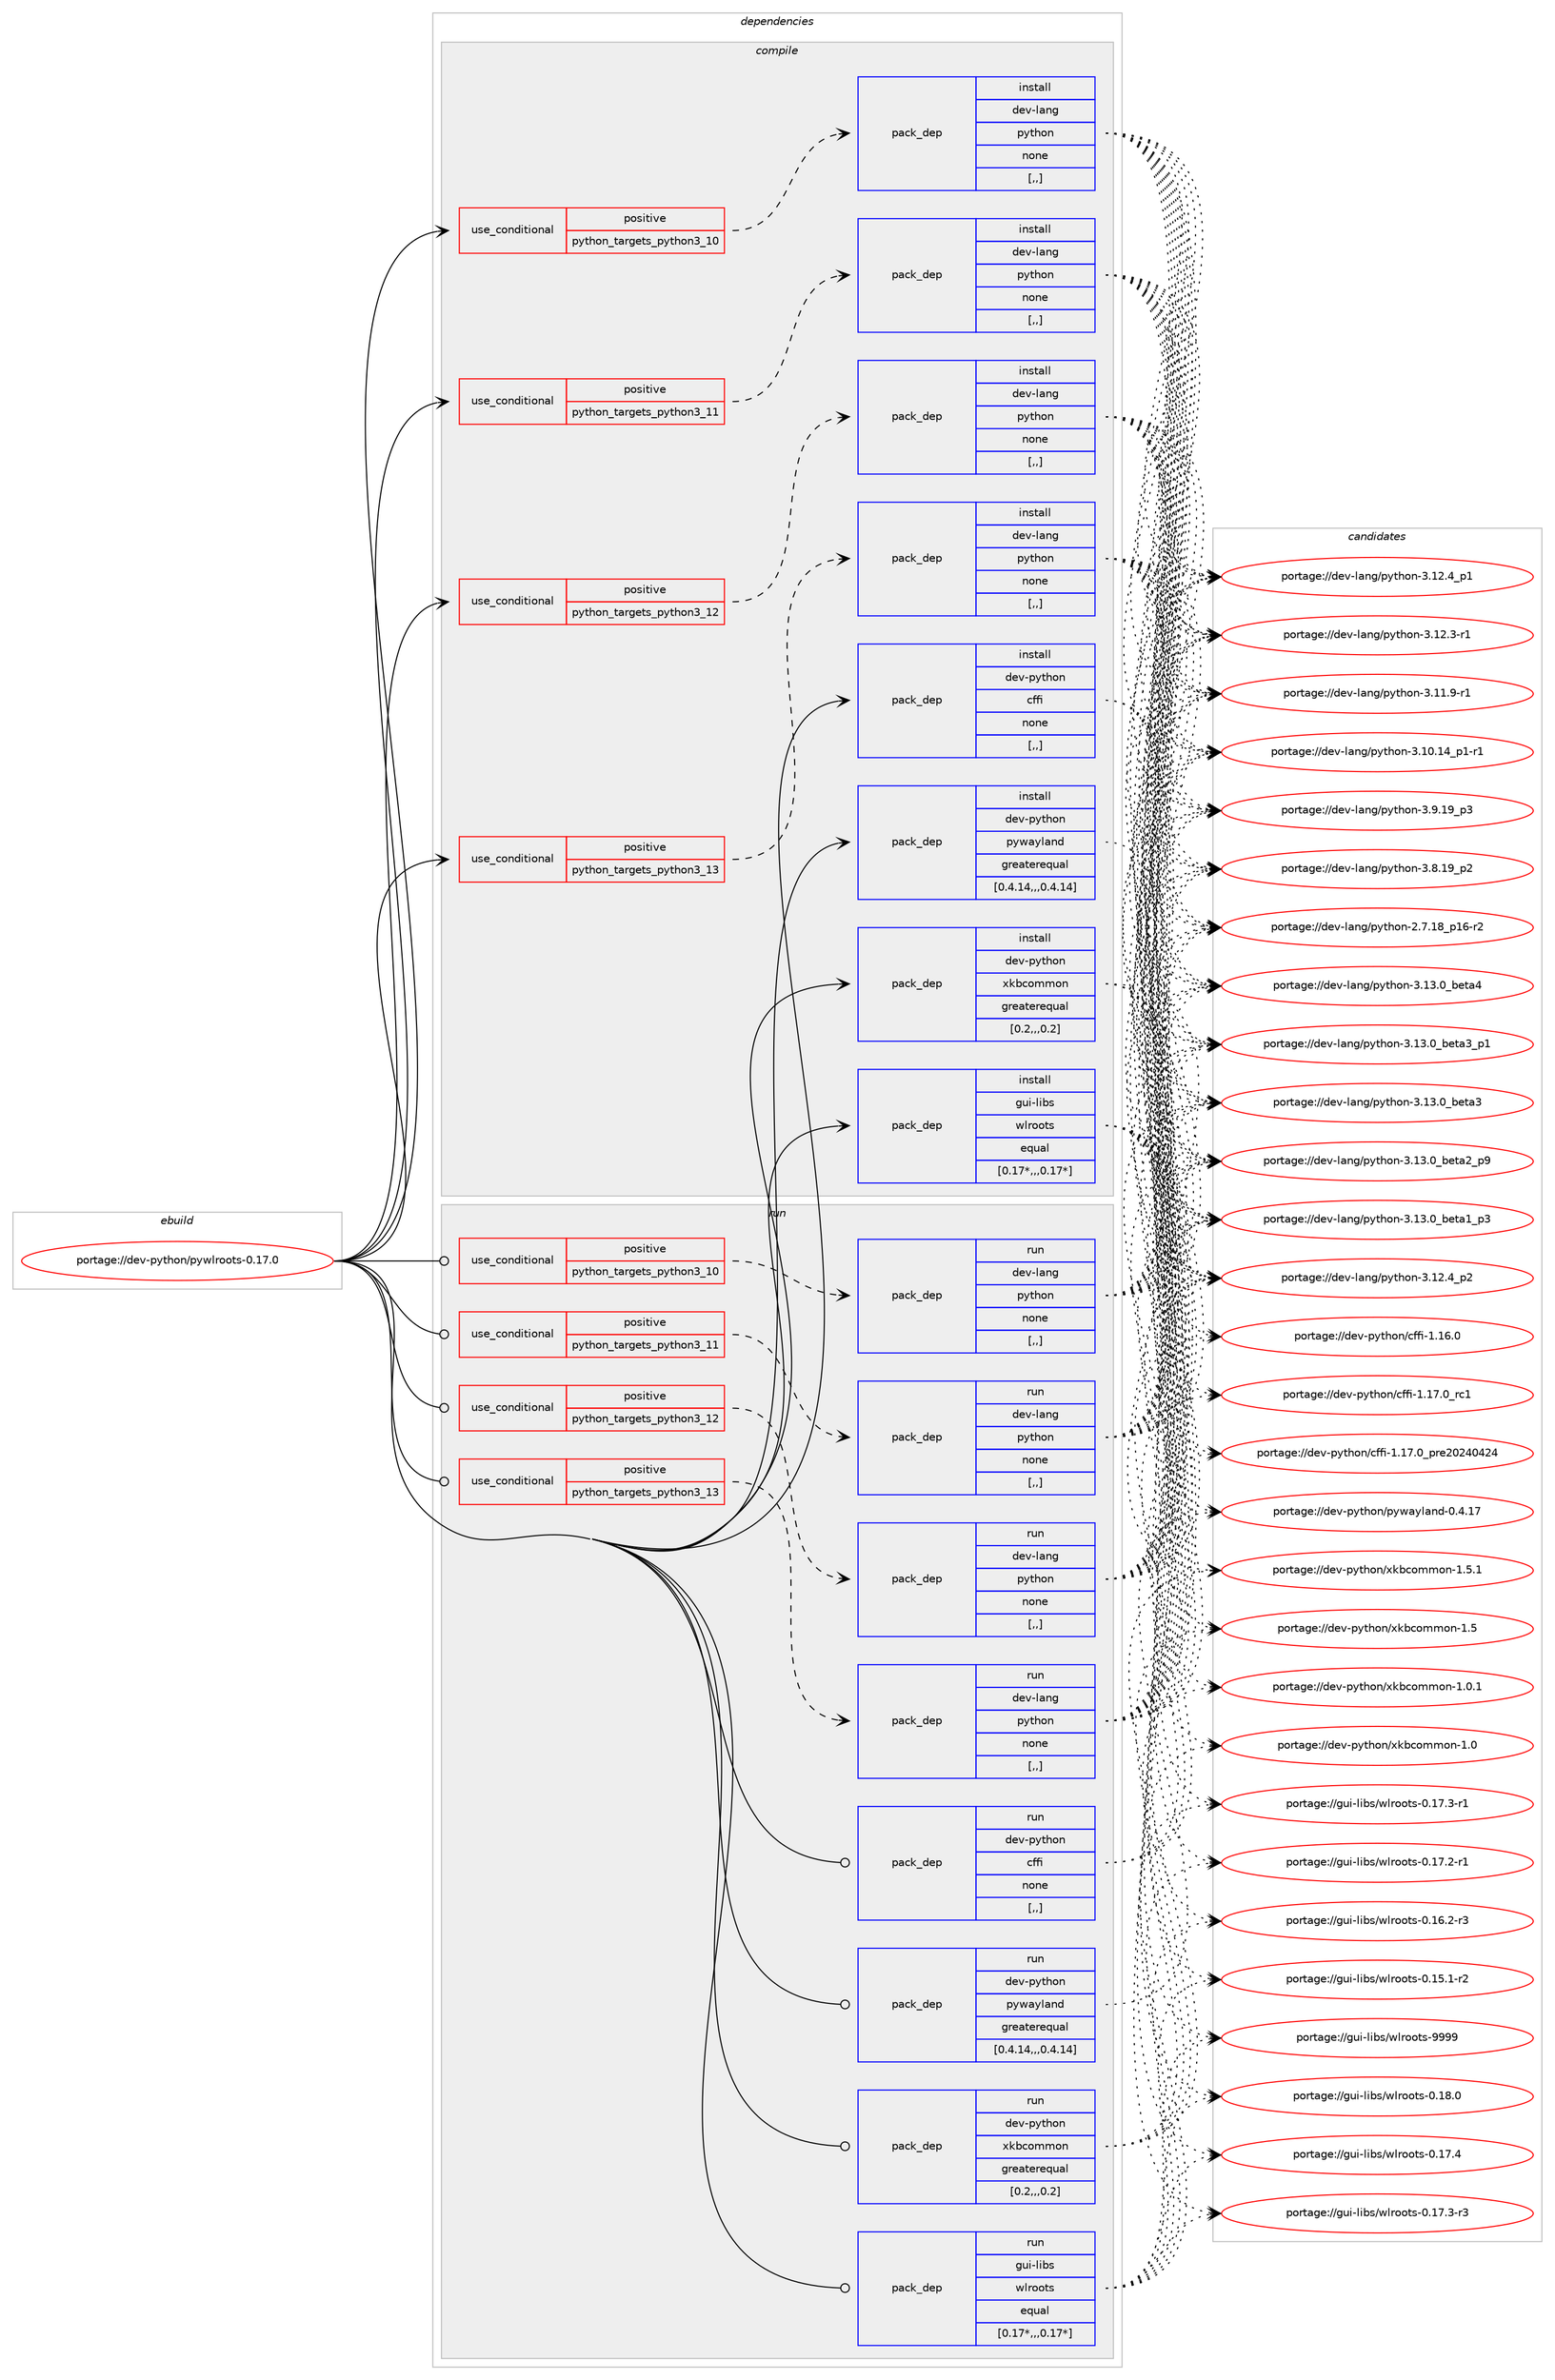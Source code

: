 digraph prolog {

# *************
# Graph options
# *************

newrank=true;
concentrate=true;
compound=true;
graph [rankdir=LR,fontname=Helvetica,fontsize=10,ranksep=1.5];#, ranksep=2.5, nodesep=0.2];
edge  [arrowhead=vee];
node  [fontname=Helvetica,fontsize=10];

# **********
# The ebuild
# **********

subgraph cluster_leftcol {
color=gray;
label=<<i>ebuild</i>>;
id [label="portage://dev-python/pywlroots-0.17.0", color=red, width=4, href="../dev-python/pywlroots-0.17.0.svg"];
}

# ****************
# The dependencies
# ****************

subgraph cluster_midcol {
color=gray;
label=<<i>dependencies</i>>;
subgraph cluster_compile {
fillcolor="#eeeeee";
style=filled;
label=<<i>compile</i>>;
subgraph cond38957 {
dependency161804 [label=<<TABLE BORDER="0" CELLBORDER="1" CELLSPACING="0" CELLPADDING="4"><TR><TD ROWSPAN="3" CELLPADDING="10">use_conditional</TD></TR><TR><TD>positive</TD></TR><TR><TD>python_targets_python3_10</TD></TR></TABLE>>, shape=none, color=red];
subgraph pack121571 {
dependency161805 [label=<<TABLE BORDER="0" CELLBORDER="1" CELLSPACING="0" CELLPADDING="4" WIDTH="220"><TR><TD ROWSPAN="6" CELLPADDING="30">pack_dep</TD></TR><TR><TD WIDTH="110">install</TD></TR><TR><TD>dev-lang</TD></TR><TR><TD>python</TD></TR><TR><TD>none</TD></TR><TR><TD>[,,]</TD></TR></TABLE>>, shape=none, color=blue];
}
dependency161804:e -> dependency161805:w [weight=20,style="dashed",arrowhead="vee"];
}
id:e -> dependency161804:w [weight=20,style="solid",arrowhead="vee"];
subgraph cond38958 {
dependency161806 [label=<<TABLE BORDER="0" CELLBORDER="1" CELLSPACING="0" CELLPADDING="4"><TR><TD ROWSPAN="3" CELLPADDING="10">use_conditional</TD></TR><TR><TD>positive</TD></TR><TR><TD>python_targets_python3_11</TD></TR></TABLE>>, shape=none, color=red];
subgraph pack121572 {
dependency161807 [label=<<TABLE BORDER="0" CELLBORDER="1" CELLSPACING="0" CELLPADDING="4" WIDTH="220"><TR><TD ROWSPAN="6" CELLPADDING="30">pack_dep</TD></TR><TR><TD WIDTH="110">install</TD></TR><TR><TD>dev-lang</TD></TR><TR><TD>python</TD></TR><TR><TD>none</TD></TR><TR><TD>[,,]</TD></TR></TABLE>>, shape=none, color=blue];
}
dependency161806:e -> dependency161807:w [weight=20,style="dashed",arrowhead="vee"];
}
id:e -> dependency161806:w [weight=20,style="solid",arrowhead="vee"];
subgraph cond38959 {
dependency161808 [label=<<TABLE BORDER="0" CELLBORDER="1" CELLSPACING="0" CELLPADDING="4"><TR><TD ROWSPAN="3" CELLPADDING="10">use_conditional</TD></TR><TR><TD>positive</TD></TR><TR><TD>python_targets_python3_12</TD></TR></TABLE>>, shape=none, color=red];
subgraph pack121573 {
dependency161809 [label=<<TABLE BORDER="0" CELLBORDER="1" CELLSPACING="0" CELLPADDING="4" WIDTH="220"><TR><TD ROWSPAN="6" CELLPADDING="30">pack_dep</TD></TR><TR><TD WIDTH="110">install</TD></TR><TR><TD>dev-lang</TD></TR><TR><TD>python</TD></TR><TR><TD>none</TD></TR><TR><TD>[,,]</TD></TR></TABLE>>, shape=none, color=blue];
}
dependency161808:e -> dependency161809:w [weight=20,style="dashed",arrowhead="vee"];
}
id:e -> dependency161808:w [weight=20,style="solid",arrowhead="vee"];
subgraph cond38960 {
dependency161810 [label=<<TABLE BORDER="0" CELLBORDER="1" CELLSPACING="0" CELLPADDING="4"><TR><TD ROWSPAN="3" CELLPADDING="10">use_conditional</TD></TR><TR><TD>positive</TD></TR><TR><TD>python_targets_python3_13</TD></TR></TABLE>>, shape=none, color=red];
subgraph pack121574 {
dependency161811 [label=<<TABLE BORDER="0" CELLBORDER="1" CELLSPACING="0" CELLPADDING="4" WIDTH="220"><TR><TD ROWSPAN="6" CELLPADDING="30">pack_dep</TD></TR><TR><TD WIDTH="110">install</TD></TR><TR><TD>dev-lang</TD></TR><TR><TD>python</TD></TR><TR><TD>none</TD></TR><TR><TD>[,,]</TD></TR></TABLE>>, shape=none, color=blue];
}
dependency161810:e -> dependency161811:w [weight=20,style="dashed",arrowhead="vee"];
}
id:e -> dependency161810:w [weight=20,style="solid",arrowhead="vee"];
subgraph pack121575 {
dependency161812 [label=<<TABLE BORDER="0" CELLBORDER="1" CELLSPACING="0" CELLPADDING="4" WIDTH="220"><TR><TD ROWSPAN="6" CELLPADDING="30">pack_dep</TD></TR><TR><TD WIDTH="110">install</TD></TR><TR><TD>dev-python</TD></TR><TR><TD>cffi</TD></TR><TR><TD>none</TD></TR><TR><TD>[,,]</TD></TR></TABLE>>, shape=none, color=blue];
}
id:e -> dependency161812:w [weight=20,style="solid",arrowhead="vee"];
subgraph pack121576 {
dependency161813 [label=<<TABLE BORDER="0" CELLBORDER="1" CELLSPACING="0" CELLPADDING="4" WIDTH="220"><TR><TD ROWSPAN="6" CELLPADDING="30">pack_dep</TD></TR><TR><TD WIDTH="110">install</TD></TR><TR><TD>dev-python</TD></TR><TR><TD>pywayland</TD></TR><TR><TD>greaterequal</TD></TR><TR><TD>[0.4.14,,,0.4.14]</TD></TR></TABLE>>, shape=none, color=blue];
}
id:e -> dependency161813:w [weight=20,style="solid",arrowhead="vee"];
subgraph pack121577 {
dependency161814 [label=<<TABLE BORDER="0" CELLBORDER="1" CELLSPACING="0" CELLPADDING="4" WIDTH="220"><TR><TD ROWSPAN="6" CELLPADDING="30">pack_dep</TD></TR><TR><TD WIDTH="110">install</TD></TR><TR><TD>dev-python</TD></TR><TR><TD>xkbcommon</TD></TR><TR><TD>greaterequal</TD></TR><TR><TD>[0.2,,,0.2]</TD></TR></TABLE>>, shape=none, color=blue];
}
id:e -> dependency161814:w [weight=20,style="solid",arrowhead="vee"];
subgraph pack121578 {
dependency161815 [label=<<TABLE BORDER="0" CELLBORDER="1" CELLSPACING="0" CELLPADDING="4" WIDTH="220"><TR><TD ROWSPAN="6" CELLPADDING="30">pack_dep</TD></TR><TR><TD WIDTH="110">install</TD></TR><TR><TD>gui-libs</TD></TR><TR><TD>wlroots</TD></TR><TR><TD>equal</TD></TR><TR><TD>[0.17*,,,0.17*]</TD></TR></TABLE>>, shape=none, color=blue];
}
id:e -> dependency161815:w [weight=20,style="solid",arrowhead="vee"];
}
subgraph cluster_compileandrun {
fillcolor="#eeeeee";
style=filled;
label=<<i>compile and run</i>>;
}
subgraph cluster_run {
fillcolor="#eeeeee";
style=filled;
label=<<i>run</i>>;
subgraph cond38961 {
dependency161816 [label=<<TABLE BORDER="0" CELLBORDER="1" CELLSPACING="0" CELLPADDING="4"><TR><TD ROWSPAN="3" CELLPADDING="10">use_conditional</TD></TR><TR><TD>positive</TD></TR><TR><TD>python_targets_python3_10</TD></TR></TABLE>>, shape=none, color=red];
subgraph pack121579 {
dependency161817 [label=<<TABLE BORDER="0" CELLBORDER="1" CELLSPACING="0" CELLPADDING="4" WIDTH="220"><TR><TD ROWSPAN="6" CELLPADDING="30">pack_dep</TD></TR><TR><TD WIDTH="110">run</TD></TR><TR><TD>dev-lang</TD></TR><TR><TD>python</TD></TR><TR><TD>none</TD></TR><TR><TD>[,,]</TD></TR></TABLE>>, shape=none, color=blue];
}
dependency161816:e -> dependency161817:w [weight=20,style="dashed",arrowhead="vee"];
}
id:e -> dependency161816:w [weight=20,style="solid",arrowhead="odot"];
subgraph cond38962 {
dependency161818 [label=<<TABLE BORDER="0" CELLBORDER="1" CELLSPACING="0" CELLPADDING="4"><TR><TD ROWSPAN="3" CELLPADDING="10">use_conditional</TD></TR><TR><TD>positive</TD></TR><TR><TD>python_targets_python3_11</TD></TR></TABLE>>, shape=none, color=red];
subgraph pack121580 {
dependency161819 [label=<<TABLE BORDER="0" CELLBORDER="1" CELLSPACING="0" CELLPADDING="4" WIDTH="220"><TR><TD ROWSPAN="6" CELLPADDING="30">pack_dep</TD></TR><TR><TD WIDTH="110">run</TD></TR><TR><TD>dev-lang</TD></TR><TR><TD>python</TD></TR><TR><TD>none</TD></TR><TR><TD>[,,]</TD></TR></TABLE>>, shape=none, color=blue];
}
dependency161818:e -> dependency161819:w [weight=20,style="dashed",arrowhead="vee"];
}
id:e -> dependency161818:w [weight=20,style="solid",arrowhead="odot"];
subgraph cond38963 {
dependency161820 [label=<<TABLE BORDER="0" CELLBORDER="1" CELLSPACING="0" CELLPADDING="4"><TR><TD ROWSPAN="3" CELLPADDING="10">use_conditional</TD></TR><TR><TD>positive</TD></TR><TR><TD>python_targets_python3_12</TD></TR></TABLE>>, shape=none, color=red];
subgraph pack121581 {
dependency161821 [label=<<TABLE BORDER="0" CELLBORDER="1" CELLSPACING="0" CELLPADDING="4" WIDTH="220"><TR><TD ROWSPAN="6" CELLPADDING="30">pack_dep</TD></TR><TR><TD WIDTH="110">run</TD></TR><TR><TD>dev-lang</TD></TR><TR><TD>python</TD></TR><TR><TD>none</TD></TR><TR><TD>[,,]</TD></TR></TABLE>>, shape=none, color=blue];
}
dependency161820:e -> dependency161821:w [weight=20,style="dashed",arrowhead="vee"];
}
id:e -> dependency161820:w [weight=20,style="solid",arrowhead="odot"];
subgraph cond38964 {
dependency161822 [label=<<TABLE BORDER="0" CELLBORDER="1" CELLSPACING="0" CELLPADDING="4"><TR><TD ROWSPAN="3" CELLPADDING="10">use_conditional</TD></TR><TR><TD>positive</TD></TR><TR><TD>python_targets_python3_13</TD></TR></TABLE>>, shape=none, color=red];
subgraph pack121582 {
dependency161823 [label=<<TABLE BORDER="0" CELLBORDER="1" CELLSPACING="0" CELLPADDING="4" WIDTH="220"><TR><TD ROWSPAN="6" CELLPADDING="30">pack_dep</TD></TR><TR><TD WIDTH="110">run</TD></TR><TR><TD>dev-lang</TD></TR><TR><TD>python</TD></TR><TR><TD>none</TD></TR><TR><TD>[,,]</TD></TR></TABLE>>, shape=none, color=blue];
}
dependency161822:e -> dependency161823:w [weight=20,style="dashed",arrowhead="vee"];
}
id:e -> dependency161822:w [weight=20,style="solid",arrowhead="odot"];
subgraph pack121583 {
dependency161824 [label=<<TABLE BORDER="0" CELLBORDER="1" CELLSPACING="0" CELLPADDING="4" WIDTH="220"><TR><TD ROWSPAN="6" CELLPADDING="30">pack_dep</TD></TR><TR><TD WIDTH="110">run</TD></TR><TR><TD>dev-python</TD></TR><TR><TD>cffi</TD></TR><TR><TD>none</TD></TR><TR><TD>[,,]</TD></TR></TABLE>>, shape=none, color=blue];
}
id:e -> dependency161824:w [weight=20,style="solid",arrowhead="odot"];
subgraph pack121584 {
dependency161825 [label=<<TABLE BORDER="0" CELLBORDER="1" CELLSPACING="0" CELLPADDING="4" WIDTH="220"><TR><TD ROWSPAN="6" CELLPADDING="30">pack_dep</TD></TR><TR><TD WIDTH="110">run</TD></TR><TR><TD>dev-python</TD></TR><TR><TD>pywayland</TD></TR><TR><TD>greaterequal</TD></TR><TR><TD>[0.4.14,,,0.4.14]</TD></TR></TABLE>>, shape=none, color=blue];
}
id:e -> dependency161825:w [weight=20,style="solid",arrowhead="odot"];
subgraph pack121585 {
dependency161826 [label=<<TABLE BORDER="0" CELLBORDER="1" CELLSPACING="0" CELLPADDING="4" WIDTH="220"><TR><TD ROWSPAN="6" CELLPADDING="30">pack_dep</TD></TR><TR><TD WIDTH="110">run</TD></TR><TR><TD>dev-python</TD></TR><TR><TD>xkbcommon</TD></TR><TR><TD>greaterequal</TD></TR><TR><TD>[0.2,,,0.2]</TD></TR></TABLE>>, shape=none, color=blue];
}
id:e -> dependency161826:w [weight=20,style="solid",arrowhead="odot"];
subgraph pack121586 {
dependency161827 [label=<<TABLE BORDER="0" CELLBORDER="1" CELLSPACING="0" CELLPADDING="4" WIDTH="220"><TR><TD ROWSPAN="6" CELLPADDING="30">pack_dep</TD></TR><TR><TD WIDTH="110">run</TD></TR><TR><TD>gui-libs</TD></TR><TR><TD>wlroots</TD></TR><TR><TD>equal</TD></TR><TR><TD>[0.17*,,,0.17*]</TD></TR></TABLE>>, shape=none, color=blue];
}
id:e -> dependency161827:w [weight=20,style="solid",arrowhead="odot"];
}
}

# **************
# The candidates
# **************

subgraph cluster_choices {
rank=same;
color=gray;
label=<<i>candidates</i>>;

subgraph choice121571 {
color=black;
nodesep=1;
choice1001011184510897110103471121211161041111104551464951464895981011169752 [label="portage://dev-lang/python-3.13.0_beta4", color=red, width=4,href="../dev-lang/python-3.13.0_beta4.svg"];
choice10010111845108971101034711212111610411111045514649514648959810111697519511249 [label="portage://dev-lang/python-3.13.0_beta3_p1", color=red, width=4,href="../dev-lang/python-3.13.0_beta3_p1.svg"];
choice1001011184510897110103471121211161041111104551464951464895981011169751 [label="portage://dev-lang/python-3.13.0_beta3", color=red, width=4,href="../dev-lang/python-3.13.0_beta3.svg"];
choice10010111845108971101034711212111610411111045514649514648959810111697509511257 [label="portage://dev-lang/python-3.13.0_beta2_p9", color=red, width=4,href="../dev-lang/python-3.13.0_beta2_p9.svg"];
choice10010111845108971101034711212111610411111045514649514648959810111697499511251 [label="portage://dev-lang/python-3.13.0_beta1_p3", color=red, width=4,href="../dev-lang/python-3.13.0_beta1_p3.svg"];
choice100101118451089711010347112121116104111110455146495046529511250 [label="portage://dev-lang/python-3.12.4_p2", color=red, width=4,href="../dev-lang/python-3.12.4_p2.svg"];
choice100101118451089711010347112121116104111110455146495046529511249 [label="portage://dev-lang/python-3.12.4_p1", color=red, width=4,href="../dev-lang/python-3.12.4_p1.svg"];
choice100101118451089711010347112121116104111110455146495046514511449 [label="portage://dev-lang/python-3.12.3-r1", color=red, width=4,href="../dev-lang/python-3.12.3-r1.svg"];
choice100101118451089711010347112121116104111110455146494946574511449 [label="portage://dev-lang/python-3.11.9-r1", color=red, width=4,href="../dev-lang/python-3.11.9-r1.svg"];
choice100101118451089711010347112121116104111110455146494846495295112494511449 [label="portage://dev-lang/python-3.10.14_p1-r1", color=red, width=4,href="../dev-lang/python-3.10.14_p1-r1.svg"];
choice100101118451089711010347112121116104111110455146574649579511251 [label="portage://dev-lang/python-3.9.19_p3", color=red, width=4,href="../dev-lang/python-3.9.19_p3.svg"];
choice100101118451089711010347112121116104111110455146564649579511250 [label="portage://dev-lang/python-3.8.19_p2", color=red, width=4,href="../dev-lang/python-3.8.19_p2.svg"];
choice100101118451089711010347112121116104111110455046554649569511249544511450 [label="portage://dev-lang/python-2.7.18_p16-r2", color=red, width=4,href="../dev-lang/python-2.7.18_p16-r2.svg"];
dependency161805:e -> choice1001011184510897110103471121211161041111104551464951464895981011169752:w [style=dotted,weight="100"];
dependency161805:e -> choice10010111845108971101034711212111610411111045514649514648959810111697519511249:w [style=dotted,weight="100"];
dependency161805:e -> choice1001011184510897110103471121211161041111104551464951464895981011169751:w [style=dotted,weight="100"];
dependency161805:e -> choice10010111845108971101034711212111610411111045514649514648959810111697509511257:w [style=dotted,weight="100"];
dependency161805:e -> choice10010111845108971101034711212111610411111045514649514648959810111697499511251:w [style=dotted,weight="100"];
dependency161805:e -> choice100101118451089711010347112121116104111110455146495046529511250:w [style=dotted,weight="100"];
dependency161805:e -> choice100101118451089711010347112121116104111110455146495046529511249:w [style=dotted,weight="100"];
dependency161805:e -> choice100101118451089711010347112121116104111110455146495046514511449:w [style=dotted,weight="100"];
dependency161805:e -> choice100101118451089711010347112121116104111110455146494946574511449:w [style=dotted,weight="100"];
dependency161805:e -> choice100101118451089711010347112121116104111110455146494846495295112494511449:w [style=dotted,weight="100"];
dependency161805:e -> choice100101118451089711010347112121116104111110455146574649579511251:w [style=dotted,weight="100"];
dependency161805:e -> choice100101118451089711010347112121116104111110455146564649579511250:w [style=dotted,weight="100"];
dependency161805:e -> choice100101118451089711010347112121116104111110455046554649569511249544511450:w [style=dotted,weight="100"];
}
subgraph choice121572 {
color=black;
nodesep=1;
choice1001011184510897110103471121211161041111104551464951464895981011169752 [label="portage://dev-lang/python-3.13.0_beta4", color=red, width=4,href="../dev-lang/python-3.13.0_beta4.svg"];
choice10010111845108971101034711212111610411111045514649514648959810111697519511249 [label="portage://dev-lang/python-3.13.0_beta3_p1", color=red, width=4,href="../dev-lang/python-3.13.0_beta3_p1.svg"];
choice1001011184510897110103471121211161041111104551464951464895981011169751 [label="portage://dev-lang/python-3.13.0_beta3", color=red, width=4,href="../dev-lang/python-3.13.0_beta3.svg"];
choice10010111845108971101034711212111610411111045514649514648959810111697509511257 [label="portage://dev-lang/python-3.13.0_beta2_p9", color=red, width=4,href="../dev-lang/python-3.13.0_beta2_p9.svg"];
choice10010111845108971101034711212111610411111045514649514648959810111697499511251 [label="portage://dev-lang/python-3.13.0_beta1_p3", color=red, width=4,href="../dev-lang/python-3.13.0_beta1_p3.svg"];
choice100101118451089711010347112121116104111110455146495046529511250 [label="portage://dev-lang/python-3.12.4_p2", color=red, width=4,href="../dev-lang/python-3.12.4_p2.svg"];
choice100101118451089711010347112121116104111110455146495046529511249 [label="portage://dev-lang/python-3.12.4_p1", color=red, width=4,href="../dev-lang/python-3.12.4_p1.svg"];
choice100101118451089711010347112121116104111110455146495046514511449 [label="portage://dev-lang/python-3.12.3-r1", color=red, width=4,href="../dev-lang/python-3.12.3-r1.svg"];
choice100101118451089711010347112121116104111110455146494946574511449 [label="portage://dev-lang/python-3.11.9-r1", color=red, width=4,href="../dev-lang/python-3.11.9-r1.svg"];
choice100101118451089711010347112121116104111110455146494846495295112494511449 [label="portage://dev-lang/python-3.10.14_p1-r1", color=red, width=4,href="../dev-lang/python-3.10.14_p1-r1.svg"];
choice100101118451089711010347112121116104111110455146574649579511251 [label="portage://dev-lang/python-3.9.19_p3", color=red, width=4,href="../dev-lang/python-3.9.19_p3.svg"];
choice100101118451089711010347112121116104111110455146564649579511250 [label="portage://dev-lang/python-3.8.19_p2", color=red, width=4,href="../dev-lang/python-3.8.19_p2.svg"];
choice100101118451089711010347112121116104111110455046554649569511249544511450 [label="portage://dev-lang/python-2.7.18_p16-r2", color=red, width=4,href="../dev-lang/python-2.7.18_p16-r2.svg"];
dependency161807:e -> choice1001011184510897110103471121211161041111104551464951464895981011169752:w [style=dotted,weight="100"];
dependency161807:e -> choice10010111845108971101034711212111610411111045514649514648959810111697519511249:w [style=dotted,weight="100"];
dependency161807:e -> choice1001011184510897110103471121211161041111104551464951464895981011169751:w [style=dotted,weight="100"];
dependency161807:e -> choice10010111845108971101034711212111610411111045514649514648959810111697509511257:w [style=dotted,weight="100"];
dependency161807:e -> choice10010111845108971101034711212111610411111045514649514648959810111697499511251:w [style=dotted,weight="100"];
dependency161807:e -> choice100101118451089711010347112121116104111110455146495046529511250:w [style=dotted,weight="100"];
dependency161807:e -> choice100101118451089711010347112121116104111110455146495046529511249:w [style=dotted,weight="100"];
dependency161807:e -> choice100101118451089711010347112121116104111110455146495046514511449:w [style=dotted,weight="100"];
dependency161807:e -> choice100101118451089711010347112121116104111110455146494946574511449:w [style=dotted,weight="100"];
dependency161807:e -> choice100101118451089711010347112121116104111110455146494846495295112494511449:w [style=dotted,weight="100"];
dependency161807:e -> choice100101118451089711010347112121116104111110455146574649579511251:w [style=dotted,weight="100"];
dependency161807:e -> choice100101118451089711010347112121116104111110455146564649579511250:w [style=dotted,weight="100"];
dependency161807:e -> choice100101118451089711010347112121116104111110455046554649569511249544511450:w [style=dotted,weight="100"];
}
subgraph choice121573 {
color=black;
nodesep=1;
choice1001011184510897110103471121211161041111104551464951464895981011169752 [label="portage://dev-lang/python-3.13.0_beta4", color=red, width=4,href="../dev-lang/python-3.13.0_beta4.svg"];
choice10010111845108971101034711212111610411111045514649514648959810111697519511249 [label="portage://dev-lang/python-3.13.0_beta3_p1", color=red, width=4,href="../dev-lang/python-3.13.0_beta3_p1.svg"];
choice1001011184510897110103471121211161041111104551464951464895981011169751 [label="portage://dev-lang/python-3.13.0_beta3", color=red, width=4,href="../dev-lang/python-3.13.0_beta3.svg"];
choice10010111845108971101034711212111610411111045514649514648959810111697509511257 [label="portage://dev-lang/python-3.13.0_beta2_p9", color=red, width=4,href="../dev-lang/python-3.13.0_beta2_p9.svg"];
choice10010111845108971101034711212111610411111045514649514648959810111697499511251 [label="portage://dev-lang/python-3.13.0_beta1_p3", color=red, width=4,href="../dev-lang/python-3.13.0_beta1_p3.svg"];
choice100101118451089711010347112121116104111110455146495046529511250 [label="portage://dev-lang/python-3.12.4_p2", color=red, width=4,href="../dev-lang/python-3.12.4_p2.svg"];
choice100101118451089711010347112121116104111110455146495046529511249 [label="portage://dev-lang/python-3.12.4_p1", color=red, width=4,href="../dev-lang/python-3.12.4_p1.svg"];
choice100101118451089711010347112121116104111110455146495046514511449 [label="portage://dev-lang/python-3.12.3-r1", color=red, width=4,href="../dev-lang/python-3.12.3-r1.svg"];
choice100101118451089711010347112121116104111110455146494946574511449 [label="portage://dev-lang/python-3.11.9-r1", color=red, width=4,href="../dev-lang/python-3.11.9-r1.svg"];
choice100101118451089711010347112121116104111110455146494846495295112494511449 [label="portage://dev-lang/python-3.10.14_p1-r1", color=red, width=4,href="../dev-lang/python-3.10.14_p1-r1.svg"];
choice100101118451089711010347112121116104111110455146574649579511251 [label="portage://dev-lang/python-3.9.19_p3", color=red, width=4,href="../dev-lang/python-3.9.19_p3.svg"];
choice100101118451089711010347112121116104111110455146564649579511250 [label="portage://dev-lang/python-3.8.19_p2", color=red, width=4,href="../dev-lang/python-3.8.19_p2.svg"];
choice100101118451089711010347112121116104111110455046554649569511249544511450 [label="portage://dev-lang/python-2.7.18_p16-r2", color=red, width=4,href="../dev-lang/python-2.7.18_p16-r2.svg"];
dependency161809:e -> choice1001011184510897110103471121211161041111104551464951464895981011169752:w [style=dotted,weight="100"];
dependency161809:e -> choice10010111845108971101034711212111610411111045514649514648959810111697519511249:w [style=dotted,weight="100"];
dependency161809:e -> choice1001011184510897110103471121211161041111104551464951464895981011169751:w [style=dotted,weight="100"];
dependency161809:e -> choice10010111845108971101034711212111610411111045514649514648959810111697509511257:w [style=dotted,weight="100"];
dependency161809:e -> choice10010111845108971101034711212111610411111045514649514648959810111697499511251:w [style=dotted,weight="100"];
dependency161809:e -> choice100101118451089711010347112121116104111110455146495046529511250:w [style=dotted,weight="100"];
dependency161809:e -> choice100101118451089711010347112121116104111110455146495046529511249:w [style=dotted,weight="100"];
dependency161809:e -> choice100101118451089711010347112121116104111110455146495046514511449:w [style=dotted,weight="100"];
dependency161809:e -> choice100101118451089711010347112121116104111110455146494946574511449:w [style=dotted,weight="100"];
dependency161809:e -> choice100101118451089711010347112121116104111110455146494846495295112494511449:w [style=dotted,weight="100"];
dependency161809:e -> choice100101118451089711010347112121116104111110455146574649579511251:w [style=dotted,weight="100"];
dependency161809:e -> choice100101118451089711010347112121116104111110455146564649579511250:w [style=dotted,weight="100"];
dependency161809:e -> choice100101118451089711010347112121116104111110455046554649569511249544511450:w [style=dotted,weight="100"];
}
subgraph choice121574 {
color=black;
nodesep=1;
choice1001011184510897110103471121211161041111104551464951464895981011169752 [label="portage://dev-lang/python-3.13.0_beta4", color=red, width=4,href="../dev-lang/python-3.13.0_beta4.svg"];
choice10010111845108971101034711212111610411111045514649514648959810111697519511249 [label="portage://dev-lang/python-3.13.0_beta3_p1", color=red, width=4,href="../dev-lang/python-3.13.0_beta3_p1.svg"];
choice1001011184510897110103471121211161041111104551464951464895981011169751 [label="portage://dev-lang/python-3.13.0_beta3", color=red, width=4,href="../dev-lang/python-3.13.0_beta3.svg"];
choice10010111845108971101034711212111610411111045514649514648959810111697509511257 [label="portage://dev-lang/python-3.13.0_beta2_p9", color=red, width=4,href="../dev-lang/python-3.13.0_beta2_p9.svg"];
choice10010111845108971101034711212111610411111045514649514648959810111697499511251 [label="portage://dev-lang/python-3.13.0_beta1_p3", color=red, width=4,href="../dev-lang/python-3.13.0_beta1_p3.svg"];
choice100101118451089711010347112121116104111110455146495046529511250 [label="portage://dev-lang/python-3.12.4_p2", color=red, width=4,href="../dev-lang/python-3.12.4_p2.svg"];
choice100101118451089711010347112121116104111110455146495046529511249 [label="portage://dev-lang/python-3.12.4_p1", color=red, width=4,href="../dev-lang/python-3.12.4_p1.svg"];
choice100101118451089711010347112121116104111110455146495046514511449 [label="portage://dev-lang/python-3.12.3-r1", color=red, width=4,href="../dev-lang/python-3.12.3-r1.svg"];
choice100101118451089711010347112121116104111110455146494946574511449 [label="portage://dev-lang/python-3.11.9-r1", color=red, width=4,href="../dev-lang/python-3.11.9-r1.svg"];
choice100101118451089711010347112121116104111110455146494846495295112494511449 [label="portage://dev-lang/python-3.10.14_p1-r1", color=red, width=4,href="../dev-lang/python-3.10.14_p1-r1.svg"];
choice100101118451089711010347112121116104111110455146574649579511251 [label="portage://dev-lang/python-3.9.19_p3", color=red, width=4,href="../dev-lang/python-3.9.19_p3.svg"];
choice100101118451089711010347112121116104111110455146564649579511250 [label="portage://dev-lang/python-3.8.19_p2", color=red, width=4,href="../dev-lang/python-3.8.19_p2.svg"];
choice100101118451089711010347112121116104111110455046554649569511249544511450 [label="portage://dev-lang/python-2.7.18_p16-r2", color=red, width=4,href="../dev-lang/python-2.7.18_p16-r2.svg"];
dependency161811:e -> choice1001011184510897110103471121211161041111104551464951464895981011169752:w [style=dotted,weight="100"];
dependency161811:e -> choice10010111845108971101034711212111610411111045514649514648959810111697519511249:w [style=dotted,weight="100"];
dependency161811:e -> choice1001011184510897110103471121211161041111104551464951464895981011169751:w [style=dotted,weight="100"];
dependency161811:e -> choice10010111845108971101034711212111610411111045514649514648959810111697509511257:w [style=dotted,weight="100"];
dependency161811:e -> choice10010111845108971101034711212111610411111045514649514648959810111697499511251:w [style=dotted,weight="100"];
dependency161811:e -> choice100101118451089711010347112121116104111110455146495046529511250:w [style=dotted,weight="100"];
dependency161811:e -> choice100101118451089711010347112121116104111110455146495046529511249:w [style=dotted,weight="100"];
dependency161811:e -> choice100101118451089711010347112121116104111110455146495046514511449:w [style=dotted,weight="100"];
dependency161811:e -> choice100101118451089711010347112121116104111110455146494946574511449:w [style=dotted,weight="100"];
dependency161811:e -> choice100101118451089711010347112121116104111110455146494846495295112494511449:w [style=dotted,weight="100"];
dependency161811:e -> choice100101118451089711010347112121116104111110455146574649579511251:w [style=dotted,weight="100"];
dependency161811:e -> choice100101118451089711010347112121116104111110455146564649579511250:w [style=dotted,weight="100"];
dependency161811:e -> choice100101118451089711010347112121116104111110455046554649569511249544511450:w [style=dotted,weight="100"];
}
subgraph choice121575 {
color=black;
nodesep=1;
choice10010111845112121116104111110479910210210545494649554648951149949 [label="portage://dev-python/cffi-1.17.0_rc1", color=red, width=4,href="../dev-python/cffi-1.17.0_rc1.svg"];
choice10010111845112121116104111110479910210210545494649554648951121141015048505248525052 [label="portage://dev-python/cffi-1.17.0_pre20240424", color=red, width=4,href="../dev-python/cffi-1.17.0_pre20240424.svg"];
choice10010111845112121116104111110479910210210545494649544648 [label="portage://dev-python/cffi-1.16.0", color=red, width=4,href="../dev-python/cffi-1.16.0.svg"];
dependency161812:e -> choice10010111845112121116104111110479910210210545494649554648951149949:w [style=dotted,weight="100"];
dependency161812:e -> choice10010111845112121116104111110479910210210545494649554648951121141015048505248525052:w [style=dotted,weight="100"];
dependency161812:e -> choice10010111845112121116104111110479910210210545494649544648:w [style=dotted,weight="100"];
}
subgraph choice121576 {
color=black;
nodesep=1;
choice1001011184511212111610411111047112121119971211089711010045484652464955 [label="portage://dev-python/pywayland-0.4.17", color=red, width=4,href="../dev-python/pywayland-0.4.17.svg"];
dependency161813:e -> choice1001011184511212111610411111047112121119971211089711010045484652464955:w [style=dotted,weight="100"];
}
subgraph choice121577 {
color=black;
nodesep=1;
choice10010111845112121116104111110471201079899111109109111110454946534649 [label="portage://dev-python/xkbcommon-1.5.1", color=red, width=4,href="../dev-python/xkbcommon-1.5.1.svg"];
choice1001011184511212111610411111047120107989911110910911111045494653 [label="portage://dev-python/xkbcommon-1.5", color=red, width=4,href="../dev-python/xkbcommon-1.5.svg"];
choice10010111845112121116104111110471201079899111109109111110454946484649 [label="portage://dev-python/xkbcommon-1.0.1", color=red, width=4,href="../dev-python/xkbcommon-1.0.1.svg"];
choice1001011184511212111610411111047120107989911110910911111045494648 [label="portage://dev-python/xkbcommon-1.0", color=red, width=4,href="../dev-python/xkbcommon-1.0.svg"];
dependency161814:e -> choice10010111845112121116104111110471201079899111109109111110454946534649:w [style=dotted,weight="100"];
dependency161814:e -> choice1001011184511212111610411111047120107989911110910911111045494653:w [style=dotted,weight="100"];
dependency161814:e -> choice10010111845112121116104111110471201079899111109109111110454946484649:w [style=dotted,weight="100"];
dependency161814:e -> choice1001011184511212111610411111047120107989911110910911111045494648:w [style=dotted,weight="100"];
}
subgraph choice121578 {
color=black;
nodesep=1;
choice1031171054510810598115471191081141111111161154557575757 [label="portage://gui-libs/wlroots-9999", color=red, width=4,href="../gui-libs/wlroots-9999.svg"];
choice10311710545108105981154711910811411111111611545484649564648 [label="portage://gui-libs/wlroots-0.18.0", color=red, width=4,href="../gui-libs/wlroots-0.18.0.svg"];
choice10311710545108105981154711910811411111111611545484649554652 [label="portage://gui-libs/wlroots-0.17.4", color=red, width=4,href="../gui-libs/wlroots-0.17.4.svg"];
choice103117105451081059811547119108114111111116115454846495546514511451 [label="portage://gui-libs/wlroots-0.17.3-r3", color=red, width=4,href="../gui-libs/wlroots-0.17.3-r3.svg"];
choice103117105451081059811547119108114111111116115454846495546514511449 [label="portage://gui-libs/wlroots-0.17.3-r1", color=red, width=4,href="../gui-libs/wlroots-0.17.3-r1.svg"];
choice103117105451081059811547119108114111111116115454846495546504511449 [label="portage://gui-libs/wlroots-0.17.2-r1", color=red, width=4,href="../gui-libs/wlroots-0.17.2-r1.svg"];
choice103117105451081059811547119108114111111116115454846495446504511451 [label="portage://gui-libs/wlroots-0.16.2-r3", color=red, width=4,href="../gui-libs/wlroots-0.16.2-r3.svg"];
choice103117105451081059811547119108114111111116115454846495346494511450 [label="portage://gui-libs/wlroots-0.15.1-r2", color=red, width=4,href="../gui-libs/wlroots-0.15.1-r2.svg"];
dependency161815:e -> choice1031171054510810598115471191081141111111161154557575757:w [style=dotted,weight="100"];
dependency161815:e -> choice10311710545108105981154711910811411111111611545484649564648:w [style=dotted,weight="100"];
dependency161815:e -> choice10311710545108105981154711910811411111111611545484649554652:w [style=dotted,weight="100"];
dependency161815:e -> choice103117105451081059811547119108114111111116115454846495546514511451:w [style=dotted,weight="100"];
dependency161815:e -> choice103117105451081059811547119108114111111116115454846495546514511449:w [style=dotted,weight="100"];
dependency161815:e -> choice103117105451081059811547119108114111111116115454846495546504511449:w [style=dotted,weight="100"];
dependency161815:e -> choice103117105451081059811547119108114111111116115454846495446504511451:w [style=dotted,weight="100"];
dependency161815:e -> choice103117105451081059811547119108114111111116115454846495346494511450:w [style=dotted,weight="100"];
}
subgraph choice121579 {
color=black;
nodesep=1;
choice1001011184510897110103471121211161041111104551464951464895981011169752 [label="portage://dev-lang/python-3.13.0_beta4", color=red, width=4,href="../dev-lang/python-3.13.0_beta4.svg"];
choice10010111845108971101034711212111610411111045514649514648959810111697519511249 [label="portage://dev-lang/python-3.13.0_beta3_p1", color=red, width=4,href="../dev-lang/python-3.13.0_beta3_p1.svg"];
choice1001011184510897110103471121211161041111104551464951464895981011169751 [label="portage://dev-lang/python-3.13.0_beta3", color=red, width=4,href="../dev-lang/python-3.13.0_beta3.svg"];
choice10010111845108971101034711212111610411111045514649514648959810111697509511257 [label="portage://dev-lang/python-3.13.0_beta2_p9", color=red, width=4,href="../dev-lang/python-3.13.0_beta2_p9.svg"];
choice10010111845108971101034711212111610411111045514649514648959810111697499511251 [label="portage://dev-lang/python-3.13.0_beta1_p3", color=red, width=4,href="../dev-lang/python-3.13.0_beta1_p3.svg"];
choice100101118451089711010347112121116104111110455146495046529511250 [label="portage://dev-lang/python-3.12.4_p2", color=red, width=4,href="../dev-lang/python-3.12.4_p2.svg"];
choice100101118451089711010347112121116104111110455146495046529511249 [label="portage://dev-lang/python-3.12.4_p1", color=red, width=4,href="../dev-lang/python-3.12.4_p1.svg"];
choice100101118451089711010347112121116104111110455146495046514511449 [label="portage://dev-lang/python-3.12.3-r1", color=red, width=4,href="../dev-lang/python-3.12.3-r1.svg"];
choice100101118451089711010347112121116104111110455146494946574511449 [label="portage://dev-lang/python-3.11.9-r1", color=red, width=4,href="../dev-lang/python-3.11.9-r1.svg"];
choice100101118451089711010347112121116104111110455146494846495295112494511449 [label="portage://dev-lang/python-3.10.14_p1-r1", color=red, width=4,href="../dev-lang/python-3.10.14_p1-r1.svg"];
choice100101118451089711010347112121116104111110455146574649579511251 [label="portage://dev-lang/python-3.9.19_p3", color=red, width=4,href="../dev-lang/python-3.9.19_p3.svg"];
choice100101118451089711010347112121116104111110455146564649579511250 [label="portage://dev-lang/python-3.8.19_p2", color=red, width=4,href="../dev-lang/python-3.8.19_p2.svg"];
choice100101118451089711010347112121116104111110455046554649569511249544511450 [label="portage://dev-lang/python-2.7.18_p16-r2", color=red, width=4,href="../dev-lang/python-2.7.18_p16-r2.svg"];
dependency161817:e -> choice1001011184510897110103471121211161041111104551464951464895981011169752:w [style=dotted,weight="100"];
dependency161817:e -> choice10010111845108971101034711212111610411111045514649514648959810111697519511249:w [style=dotted,weight="100"];
dependency161817:e -> choice1001011184510897110103471121211161041111104551464951464895981011169751:w [style=dotted,weight="100"];
dependency161817:e -> choice10010111845108971101034711212111610411111045514649514648959810111697509511257:w [style=dotted,weight="100"];
dependency161817:e -> choice10010111845108971101034711212111610411111045514649514648959810111697499511251:w [style=dotted,weight="100"];
dependency161817:e -> choice100101118451089711010347112121116104111110455146495046529511250:w [style=dotted,weight="100"];
dependency161817:e -> choice100101118451089711010347112121116104111110455146495046529511249:w [style=dotted,weight="100"];
dependency161817:e -> choice100101118451089711010347112121116104111110455146495046514511449:w [style=dotted,weight="100"];
dependency161817:e -> choice100101118451089711010347112121116104111110455146494946574511449:w [style=dotted,weight="100"];
dependency161817:e -> choice100101118451089711010347112121116104111110455146494846495295112494511449:w [style=dotted,weight="100"];
dependency161817:e -> choice100101118451089711010347112121116104111110455146574649579511251:w [style=dotted,weight="100"];
dependency161817:e -> choice100101118451089711010347112121116104111110455146564649579511250:w [style=dotted,weight="100"];
dependency161817:e -> choice100101118451089711010347112121116104111110455046554649569511249544511450:w [style=dotted,weight="100"];
}
subgraph choice121580 {
color=black;
nodesep=1;
choice1001011184510897110103471121211161041111104551464951464895981011169752 [label="portage://dev-lang/python-3.13.0_beta4", color=red, width=4,href="../dev-lang/python-3.13.0_beta4.svg"];
choice10010111845108971101034711212111610411111045514649514648959810111697519511249 [label="portage://dev-lang/python-3.13.0_beta3_p1", color=red, width=4,href="../dev-lang/python-3.13.0_beta3_p1.svg"];
choice1001011184510897110103471121211161041111104551464951464895981011169751 [label="portage://dev-lang/python-3.13.0_beta3", color=red, width=4,href="../dev-lang/python-3.13.0_beta3.svg"];
choice10010111845108971101034711212111610411111045514649514648959810111697509511257 [label="portage://dev-lang/python-3.13.0_beta2_p9", color=red, width=4,href="../dev-lang/python-3.13.0_beta2_p9.svg"];
choice10010111845108971101034711212111610411111045514649514648959810111697499511251 [label="portage://dev-lang/python-3.13.0_beta1_p3", color=red, width=4,href="../dev-lang/python-3.13.0_beta1_p3.svg"];
choice100101118451089711010347112121116104111110455146495046529511250 [label="portage://dev-lang/python-3.12.4_p2", color=red, width=4,href="../dev-lang/python-3.12.4_p2.svg"];
choice100101118451089711010347112121116104111110455146495046529511249 [label="portage://dev-lang/python-3.12.4_p1", color=red, width=4,href="../dev-lang/python-3.12.4_p1.svg"];
choice100101118451089711010347112121116104111110455146495046514511449 [label="portage://dev-lang/python-3.12.3-r1", color=red, width=4,href="../dev-lang/python-3.12.3-r1.svg"];
choice100101118451089711010347112121116104111110455146494946574511449 [label="portage://dev-lang/python-3.11.9-r1", color=red, width=4,href="../dev-lang/python-3.11.9-r1.svg"];
choice100101118451089711010347112121116104111110455146494846495295112494511449 [label="portage://dev-lang/python-3.10.14_p1-r1", color=red, width=4,href="../dev-lang/python-3.10.14_p1-r1.svg"];
choice100101118451089711010347112121116104111110455146574649579511251 [label="portage://dev-lang/python-3.9.19_p3", color=red, width=4,href="../dev-lang/python-3.9.19_p3.svg"];
choice100101118451089711010347112121116104111110455146564649579511250 [label="portage://dev-lang/python-3.8.19_p2", color=red, width=4,href="../dev-lang/python-3.8.19_p2.svg"];
choice100101118451089711010347112121116104111110455046554649569511249544511450 [label="portage://dev-lang/python-2.7.18_p16-r2", color=red, width=4,href="../dev-lang/python-2.7.18_p16-r2.svg"];
dependency161819:e -> choice1001011184510897110103471121211161041111104551464951464895981011169752:w [style=dotted,weight="100"];
dependency161819:e -> choice10010111845108971101034711212111610411111045514649514648959810111697519511249:w [style=dotted,weight="100"];
dependency161819:e -> choice1001011184510897110103471121211161041111104551464951464895981011169751:w [style=dotted,weight="100"];
dependency161819:e -> choice10010111845108971101034711212111610411111045514649514648959810111697509511257:w [style=dotted,weight="100"];
dependency161819:e -> choice10010111845108971101034711212111610411111045514649514648959810111697499511251:w [style=dotted,weight="100"];
dependency161819:e -> choice100101118451089711010347112121116104111110455146495046529511250:w [style=dotted,weight="100"];
dependency161819:e -> choice100101118451089711010347112121116104111110455146495046529511249:w [style=dotted,weight="100"];
dependency161819:e -> choice100101118451089711010347112121116104111110455146495046514511449:w [style=dotted,weight="100"];
dependency161819:e -> choice100101118451089711010347112121116104111110455146494946574511449:w [style=dotted,weight="100"];
dependency161819:e -> choice100101118451089711010347112121116104111110455146494846495295112494511449:w [style=dotted,weight="100"];
dependency161819:e -> choice100101118451089711010347112121116104111110455146574649579511251:w [style=dotted,weight="100"];
dependency161819:e -> choice100101118451089711010347112121116104111110455146564649579511250:w [style=dotted,weight="100"];
dependency161819:e -> choice100101118451089711010347112121116104111110455046554649569511249544511450:w [style=dotted,weight="100"];
}
subgraph choice121581 {
color=black;
nodesep=1;
choice1001011184510897110103471121211161041111104551464951464895981011169752 [label="portage://dev-lang/python-3.13.0_beta4", color=red, width=4,href="../dev-lang/python-3.13.0_beta4.svg"];
choice10010111845108971101034711212111610411111045514649514648959810111697519511249 [label="portage://dev-lang/python-3.13.0_beta3_p1", color=red, width=4,href="../dev-lang/python-3.13.0_beta3_p1.svg"];
choice1001011184510897110103471121211161041111104551464951464895981011169751 [label="portage://dev-lang/python-3.13.0_beta3", color=red, width=4,href="../dev-lang/python-3.13.0_beta3.svg"];
choice10010111845108971101034711212111610411111045514649514648959810111697509511257 [label="portage://dev-lang/python-3.13.0_beta2_p9", color=red, width=4,href="../dev-lang/python-3.13.0_beta2_p9.svg"];
choice10010111845108971101034711212111610411111045514649514648959810111697499511251 [label="portage://dev-lang/python-3.13.0_beta1_p3", color=red, width=4,href="../dev-lang/python-3.13.0_beta1_p3.svg"];
choice100101118451089711010347112121116104111110455146495046529511250 [label="portage://dev-lang/python-3.12.4_p2", color=red, width=4,href="../dev-lang/python-3.12.4_p2.svg"];
choice100101118451089711010347112121116104111110455146495046529511249 [label="portage://dev-lang/python-3.12.4_p1", color=red, width=4,href="../dev-lang/python-3.12.4_p1.svg"];
choice100101118451089711010347112121116104111110455146495046514511449 [label="portage://dev-lang/python-3.12.3-r1", color=red, width=4,href="../dev-lang/python-3.12.3-r1.svg"];
choice100101118451089711010347112121116104111110455146494946574511449 [label="portage://dev-lang/python-3.11.9-r1", color=red, width=4,href="../dev-lang/python-3.11.9-r1.svg"];
choice100101118451089711010347112121116104111110455146494846495295112494511449 [label="portage://dev-lang/python-3.10.14_p1-r1", color=red, width=4,href="../dev-lang/python-3.10.14_p1-r1.svg"];
choice100101118451089711010347112121116104111110455146574649579511251 [label="portage://dev-lang/python-3.9.19_p3", color=red, width=4,href="../dev-lang/python-3.9.19_p3.svg"];
choice100101118451089711010347112121116104111110455146564649579511250 [label="portage://dev-lang/python-3.8.19_p2", color=red, width=4,href="../dev-lang/python-3.8.19_p2.svg"];
choice100101118451089711010347112121116104111110455046554649569511249544511450 [label="portage://dev-lang/python-2.7.18_p16-r2", color=red, width=4,href="../dev-lang/python-2.7.18_p16-r2.svg"];
dependency161821:e -> choice1001011184510897110103471121211161041111104551464951464895981011169752:w [style=dotted,weight="100"];
dependency161821:e -> choice10010111845108971101034711212111610411111045514649514648959810111697519511249:w [style=dotted,weight="100"];
dependency161821:e -> choice1001011184510897110103471121211161041111104551464951464895981011169751:w [style=dotted,weight="100"];
dependency161821:e -> choice10010111845108971101034711212111610411111045514649514648959810111697509511257:w [style=dotted,weight="100"];
dependency161821:e -> choice10010111845108971101034711212111610411111045514649514648959810111697499511251:w [style=dotted,weight="100"];
dependency161821:e -> choice100101118451089711010347112121116104111110455146495046529511250:w [style=dotted,weight="100"];
dependency161821:e -> choice100101118451089711010347112121116104111110455146495046529511249:w [style=dotted,weight="100"];
dependency161821:e -> choice100101118451089711010347112121116104111110455146495046514511449:w [style=dotted,weight="100"];
dependency161821:e -> choice100101118451089711010347112121116104111110455146494946574511449:w [style=dotted,weight="100"];
dependency161821:e -> choice100101118451089711010347112121116104111110455146494846495295112494511449:w [style=dotted,weight="100"];
dependency161821:e -> choice100101118451089711010347112121116104111110455146574649579511251:w [style=dotted,weight="100"];
dependency161821:e -> choice100101118451089711010347112121116104111110455146564649579511250:w [style=dotted,weight="100"];
dependency161821:e -> choice100101118451089711010347112121116104111110455046554649569511249544511450:w [style=dotted,weight="100"];
}
subgraph choice121582 {
color=black;
nodesep=1;
choice1001011184510897110103471121211161041111104551464951464895981011169752 [label="portage://dev-lang/python-3.13.0_beta4", color=red, width=4,href="../dev-lang/python-3.13.0_beta4.svg"];
choice10010111845108971101034711212111610411111045514649514648959810111697519511249 [label="portage://dev-lang/python-3.13.0_beta3_p1", color=red, width=4,href="../dev-lang/python-3.13.0_beta3_p1.svg"];
choice1001011184510897110103471121211161041111104551464951464895981011169751 [label="portage://dev-lang/python-3.13.0_beta3", color=red, width=4,href="../dev-lang/python-3.13.0_beta3.svg"];
choice10010111845108971101034711212111610411111045514649514648959810111697509511257 [label="portage://dev-lang/python-3.13.0_beta2_p9", color=red, width=4,href="../dev-lang/python-3.13.0_beta2_p9.svg"];
choice10010111845108971101034711212111610411111045514649514648959810111697499511251 [label="portage://dev-lang/python-3.13.0_beta1_p3", color=red, width=4,href="../dev-lang/python-3.13.0_beta1_p3.svg"];
choice100101118451089711010347112121116104111110455146495046529511250 [label="portage://dev-lang/python-3.12.4_p2", color=red, width=4,href="../dev-lang/python-3.12.4_p2.svg"];
choice100101118451089711010347112121116104111110455146495046529511249 [label="portage://dev-lang/python-3.12.4_p1", color=red, width=4,href="../dev-lang/python-3.12.4_p1.svg"];
choice100101118451089711010347112121116104111110455146495046514511449 [label="portage://dev-lang/python-3.12.3-r1", color=red, width=4,href="../dev-lang/python-3.12.3-r1.svg"];
choice100101118451089711010347112121116104111110455146494946574511449 [label="portage://dev-lang/python-3.11.9-r1", color=red, width=4,href="../dev-lang/python-3.11.9-r1.svg"];
choice100101118451089711010347112121116104111110455146494846495295112494511449 [label="portage://dev-lang/python-3.10.14_p1-r1", color=red, width=4,href="../dev-lang/python-3.10.14_p1-r1.svg"];
choice100101118451089711010347112121116104111110455146574649579511251 [label="portage://dev-lang/python-3.9.19_p3", color=red, width=4,href="../dev-lang/python-3.9.19_p3.svg"];
choice100101118451089711010347112121116104111110455146564649579511250 [label="portage://dev-lang/python-3.8.19_p2", color=red, width=4,href="../dev-lang/python-3.8.19_p2.svg"];
choice100101118451089711010347112121116104111110455046554649569511249544511450 [label="portage://dev-lang/python-2.7.18_p16-r2", color=red, width=4,href="../dev-lang/python-2.7.18_p16-r2.svg"];
dependency161823:e -> choice1001011184510897110103471121211161041111104551464951464895981011169752:w [style=dotted,weight="100"];
dependency161823:e -> choice10010111845108971101034711212111610411111045514649514648959810111697519511249:w [style=dotted,weight="100"];
dependency161823:e -> choice1001011184510897110103471121211161041111104551464951464895981011169751:w [style=dotted,weight="100"];
dependency161823:e -> choice10010111845108971101034711212111610411111045514649514648959810111697509511257:w [style=dotted,weight="100"];
dependency161823:e -> choice10010111845108971101034711212111610411111045514649514648959810111697499511251:w [style=dotted,weight="100"];
dependency161823:e -> choice100101118451089711010347112121116104111110455146495046529511250:w [style=dotted,weight="100"];
dependency161823:e -> choice100101118451089711010347112121116104111110455146495046529511249:w [style=dotted,weight="100"];
dependency161823:e -> choice100101118451089711010347112121116104111110455146495046514511449:w [style=dotted,weight="100"];
dependency161823:e -> choice100101118451089711010347112121116104111110455146494946574511449:w [style=dotted,weight="100"];
dependency161823:e -> choice100101118451089711010347112121116104111110455146494846495295112494511449:w [style=dotted,weight="100"];
dependency161823:e -> choice100101118451089711010347112121116104111110455146574649579511251:w [style=dotted,weight="100"];
dependency161823:e -> choice100101118451089711010347112121116104111110455146564649579511250:w [style=dotted,weight="100"];
dependency161823:e -> choice100101118451089711010347112121116104111110455046554649569511249544511450:w [style=dotted,weight="100"];
}
subgraph choice121583 {
color=black;
nodesep=1;
choice10010111845112121116104111110479910210210545494649554648951149949 [label="portage://dev-python/cffi-1.17.0_rc1", color=red, width=4,href="../dev-python/cffi-1.17.0_rc1.svg"];
choice10010111845112121116104111110479910210210545494649554648951121141015048505248525052 [label="portage://dev-python/cffi-1.17.0_pre20240424", color=red, width=4,href="../dev-python/cffi-1.17.0_pre20240424.svg"];
choice10010111845112121116104111110479910210210545494649544648 [label="portage://dev-python/cffi-1.16.0", color=red, width=4,href="../dev-python/cffi-1.16.0.svg"];
dependency161824:e -> choice10010111845112121116104111110479910210210545494649554648951149949:w [style=dotted,weight="100"];
dependency161824:e -> choice10010111845112121116104111110479910210210545494649554648951121141015048505248525052:w [style=dotted,weight="100"];
dependency161824:e -> choice10010111845112121116104111110479910210210545494649544648:w [style=dotted,weight="100"];
}
subgraph choice121584 {
color=black;
nodesep=1;
choice1001011184511212111610411111047112121119971211089711010045484652464955 [label="portage://dev-python/pywayland-0.4.17", color=red, width=4,href="../dev-python/pywayland-0.4.17.svg"];
dependency161825:e -> choice1001011184511212111610411111047112121119971211089711010045484652464955:w [style=dotted,weight="100"];
}
subgraph choice121585 {
color=black;
nodesep=1;
choice10010111845112121116104111110471201079899111109109111110454946534649 [label="portage://dev-python/xkbcommon-1.5.1", color=red, width=4,href="../dev-python/xkbcommon-1.5.1.svg"];
choice1001011184511212111610411111047120107989911110910911111045494653 [label="portage://dev-python/xkbcommon-1.5", color=red, width=4,href="../dev-python/xkbcommon-1.5.svg"];
choice10010111845112121116104111110471201079899111109109111110454946484649 [label="portage://dev-python/xkbcommon-1.0.1", color=red, width=4,href="../dev-python/xkbcommon-1.0.1.svg"];
choice1001011184511212111610411111047120107989911110910911111045494648 [label="portage://dev-python/xkbcommon-1.0", color=red, width=4,href="../dev-python/xkbcommon-1.0.svg"];
dependency161826:e -> choice10010111845112121116104111110471201079899111109109111110454946534649:w [style=dotted,weight="100"];
dependency161826:e -> choice1001011184511212111610411111047120107989911110910911111045494653:w [style=dotted,weight="100"];
dependency161826:e -> choice10010111845112121116104111110471201079899111109109111110454946484649:w [style=dotted,weight="100"];
dependency161826:e -> choice1001011184511212111610411111047120107989911110910911111045494648:w [style=dotted,weight="100"];
}
subgraph choice121586 {
color=black;
nodesep=1;
choice1031171054510810598115471191081141111111161154557575757 [label="portage://gui-libs/wlroots-9999", color=red, width=4,href="../gui-libs/wlroots-9999.svg"];
choice10311710545108105981154711910811411111111611545484649564648 [label="portage://gui-libs/wlroots-0.18.0", color=red, width=4,href="../gui-libs/wlroots-0.18.0.svg"];
choice10311710545108105981154711910811411111111611545484649554652 [label="portage://gui-libs/wlroots-0.17.4", color=red, width=4,href="../gui-libs/wlroots-0.17.4.svg"];
choice103117105451081059811547119108114111111116115454846495546514511451 [label="portage://gui-libs/wlroots-0.17.3-r3", color=red, width=4,href="../gui-libs/wlroots-0.17.3-r3.svg"];
choice103117105451081059811547119108114111111116115454846495546514511449 [label="portage://gui-libs/wlroots-0.17.3-r1", color=red, width=4,href="../gui-libs/wlroots-0.17.3-r1.svg"];
choice103117105451081059811547119108114111111116115454846495546504511449 [label="portage://gui-libs/wlroots-0.17.2-r1", color=red, width=4,href="../gui-libs/wlroots-0.17.2-r1.svg"];
choice103117105451081059811547119108114111111116115454846495446504511451 [label="portage://gui-libs/wlroots-0.16.2-r3", color=red, width=4,href="../gui-libs/wlroots-0.16.2-r3.svg"];
choice103117105451081059811547119108114111111116115454846495346494511450 [label="portage://gui-libs/wlroots-0.15.1-r2", color=red, width=4,href="../gui-libs/wlroots-0.15.1-r2.svg"];
dependency161827:e -> choice1031171054510810598115471191081141111111161154557575757:w [style=dotted,weight="100"];
dependency161827:e -> choice10311710545108105981154711910811411111111611545484649564648:w [style=dotted,weight="100"];
dependency161827:e -> choice10311710545108105981154711910811411111111611545484649554652:w [style=dotted,weight="100"];
dependency161827:e -> choice103117105451081059811547119108114111111116115454846495546514511451:w [style=dotted,weight="100"];
dependency161827:e -> choice103117105451081059811547119108114111111116115454846495546514511449:w [style=dotted,weight="100"];
dependency161827:e -> choice103117105451081059811547119108114111111116115454846495546504511449:w [style=dotted,weight="100"];
dependency161827:e -> choice103117105451081059811547119108114111111116115454846495446504511451:w [style=dotted,weight="100"];
dependency161827:e -> choice103117105451081059811547119108114111111116115454846495346494511450:w [style=dotted,weight="100"];
}
}

}
